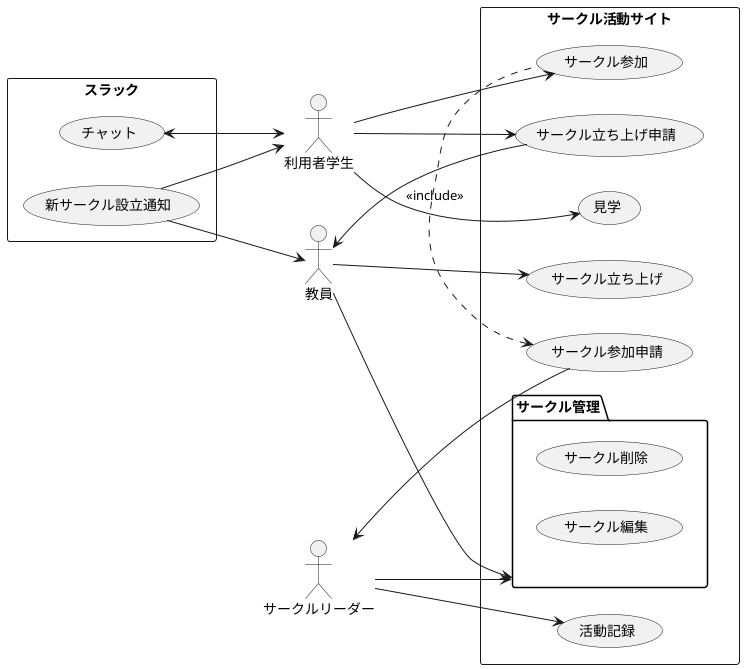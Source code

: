 @startuml ユースケース図
left to right direction

    actor 利用者学生
    actor 教員
    actor サークルリーダー
rectangle サークル活動サイト {

    usecase サークル立ち上げ申請
    usecase サークル立ち上げ
    usecase サークル参加申請
    usecase 活動記録
    usecase サークル参加
    usecase 見学

    利用者学生 -> サークル立ち上げ申請
    利用者学生 -> サークル参加
    利用者学生 --> 見学
    サークルリーダー --> 活動記録
    サークルリーダー --> サークル管理
    教員 --> サークル立ち上げ
    教員 --> サークル管理
        サークル参加申請 <. サークル参加 : <<include>>
        サークル立ち上げ申請 --> 教員

    package サークル管理{
        usecase サークル削除
        usecase サークル編集
    }
}
rectangle スラック {
    actor 利用者学生
    usecase チャット
    usecase 新サークル設立通知

    利用者学生 <--> チャット
    新サークル設立通知 --> 利用者学生
    新サークル設立通知 --> 教員
} 
サークル参加申請 --> サークルリーダー

@endumll